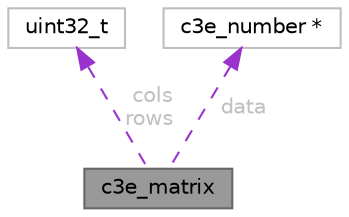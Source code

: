 digraph "c3e_matrix"
{
 // LATEX_PDF_SIZE
  bgcolor="transparent";
  edge [fontname=Helvetica,fontsize=10,labelfontname=Helvetica,labelfontsize=10];
  node [fontname=Helvetica,fontsize=10,shape=box,height=0.2,width=0.4];
  Node1 [id="Node000001",label="c3e_matrix",height=0.2,width=0.4,color="gray40", fillcolor="grey60", style="filled", fontcolor="black",tooltip="Represents a mathematical matrix."];
  Node2 -> Node1 [id="edge1_Node000001_Node000002",dir="back",color="darkorchid3",style="dashed",tooltip=" ",label=" cols\nrows",fontcolor="grey" ];
  Node2 [id="Node000002",label="uint32_t",height=0.2,width=0.4,color="grey75", fillcolor="white", style="filled",tooltip=" "];
  Node3 -> Node1 [id="edge2_Node000001_Node000003",dir="back",color="darkorchid3",style="dashed",tooltip=" ",label=" data",fontcolor="grey" ];
  Node3 [id="Node000003",label="c3e_number *",height=0.2,width=0.4,color="grey75", fillcolor="white", style="filled",tooltip=" "];
}
